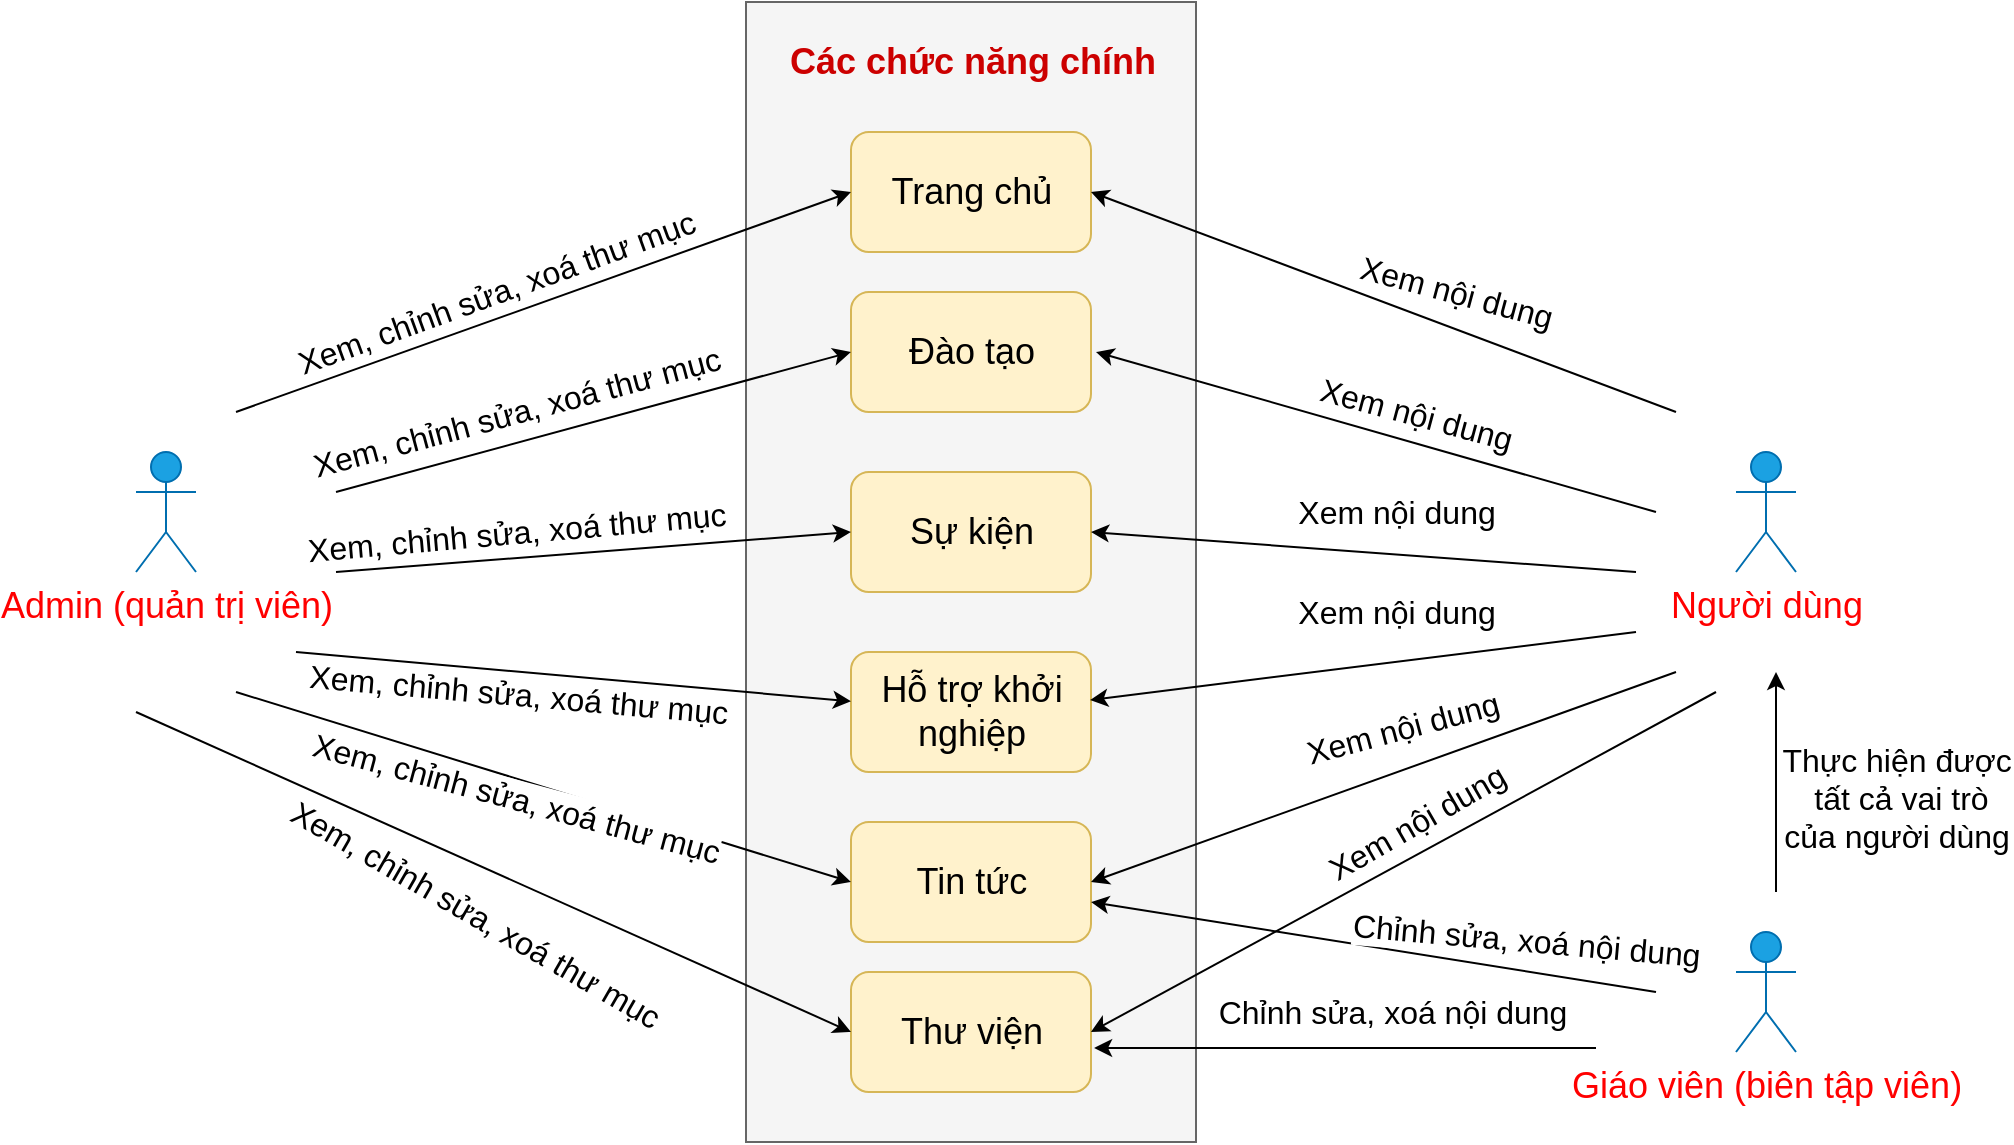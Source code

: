 <mxfile version="14.9.8" type="github">
  <diagram id="pXsemJVguqhCR1URukLD" name="Page-1">
    <mxGraphModel dx="2381" dy="616" grid="1" gridSize="10" guides="1" tooltips="1" connect="1" arrows="1" fold="1" page="1" pageScale="1" pageWidth="827" pageHeight="1169" math="0" shadow="0">
      <root>
        <mxCell id="0" />
        <mxCell id="1" parent="0" />
        <mxCell id="Wvdo1vgkeKQc-Hcm9Mp9-2" value="" style="rounded=0;whiteSpace=wrap;html=1;rotation=90;fillColor=#f5f5f5;strokeColor=#666666;fontColor=#333333;" parent="1" vertex="1">
          <mxGeometry x="142.5" y="287.5" width="570" height="225" as="geometry" />
        </mxCell>
        <mxCell id="Wvdo1vgkeKQc-Hcm9Mp9-3" value="Các chức năng chính" style="text;html=1;resizable=0;autosize=1;align=center;verticalAlign=middle;points=[];rounded=0;fontStyle=1;fontSize=18;fontColor=#CC0000;" parent="1" vertex="1">
          <mxGeometry x="327.5" y="130" width="200" height="30" as="geometry" />
        </mxCell>
        <mxCell id="Wvdo1vgkeKQc-Hcm9Mp9-4" value="Trang chủ" style="rounded=1;whiteSpace=wrap;html=1;fontSize=18;fillColor=#fff2cc;strokeColor=#d6b656;" parent="1" vertex="1">
          <mxGeometry x="367.5" y="180" width="120" height="60" as="geometry" />
        </mxCell>
        <mxCell id="Wvdo1vgkeKQc-Hcm9Mp9-5" value="Đào tạo" style="rounded=1;whiteSpace=wrap;html=1;fontSize=18;fillColor=#fff2cc;strokeColor=#d6b656;" parent="1" vertex="1">
          <mxGeometry x="367.5" y="260" width="120" height="60" as="geometry" />
        </mxCell>
        <mxCell id="Wvdo1vgkeKQc-Hcm9Mp9-6" value="Hỗ trợ khởi nghiệp" style="rounded=1;whiteSpace=wrap;html=1;fontSize=18;fillColor=#fff2cc;strokeColor=#d6b656;" parent="1" vertex="1">
          <mxGeometry x="367.5" y="440" width="120" height="60" as="geometry" />
        </mxCell>
        <mxCell id="Wvdo1vgkeKQc-Hcm9Mp9-9" value="Sự kiện" style="rounded=1;whiteSpace=wrap;html=1;fontSize=18;fillColor=#fff2cc;strokeColor=#d6b656;" parent="1" vertex="1">
          <mxGeometry x="367.5" y="350" width="120" height="60" as="geometry" />
        </mxCell>
        <mxCell id="Wvdo1vgkeKQc-Hcm9Mp9-11" value="Tin tức" style="rounded=1;whiteSpace=wrap;html=1;fontSize=18;fillColor=#fff2cc;strokeColor=#d6b656;" parent="1" vertex="1">
          <mxGeometry x="367.5" y="525" width="120" height="60" as="geometry" />
        </mxCell>
        <mxCell id="Wvdo1vgkeKQc-Hcm9Mp9-12" value="Thư viện" style="rounded=1;whiteSpace=wrap;html=1;fontSize=18;fillColor=#fff2cc;strokeColor=#d6b656;" parent="1" vertex="1">
          <mxGeometry x="367.5" y="600" width="120" height="60" as="geometry" />
        </mxCell>
        <mxCell id="Wvdo1vgkeKQc-Hcm9Mp9-13" value="&lt;font color=&quot;#ff0000&quot;&gt;Admin (quản trị viên)&lt;/font&gt;" style="shape=umlActor;verticalLabelPosition=bottom;verticalAlign=top;html=1;outlineConnect=0;fontSize=18;strokeColor=#006EAF;fillColor=#1ba1e2;fontColor=#ffffff;" parent="1" vertex="1">
          <mxGeometry x="10" y="340" width="30" height="60" as="geometry" />
        </mxCell>
        <mxCell id="Wvdo1vgkeKQc-Hcm9Mp9-14" value="&lt;font color=&quot;#ff0000&quot;&gt;Giáo viên (biên tập viên)&lt;/font&gt;" style="shape=umlActor;verticalLabelPosition=bottom;verticalAlign=top;html=1;outlineConnect=0;fontSize=18;fontColor=#ffffff;fillColor=#1ba1e2;strokeColor=#006EAF;" parent="1" vertex="1">
          <mxGeometry x="810" y="580" width="30" height="60" as="geometry" />
        </mxCell>
        <mxCell id="Wvdo1vgkeKQc-Hcm9Mp9-15" value="&lt;font color=&quot;#ff0000&quot;&gt;Người dùng&lt;/font&gt;" style="shape=umlActor;verticalLabelPosition=bottom;verticalAlign=top;html=1;outlineConnect=0;fontSize=18;fontColor=#ffffff;fillColor=#1ba1e2;strokeColor=#006EAF;" parent="1" vertex="1">
          <mxGeometry x="810" y="340" width="30" height="60" as="geometry" />
        </mxCell>
        <mxCell id="Wvdo1vgkeKQc-Hcm9Mp9-16" value="" style="endArrow=classic;html=1;fontSize=18;fontColor=#CC0000;entryX=0;entryY=0.5;entryDx=0;entryDy=0;" parent="1" target="Wvdo1vgkeKQc-Hcm9Mp9-4" edge="1">
          <mxGeometry width="50" height="50" relative="1" as="geometry">
            <mxPoint x="60" y="320" as="sourcePoint" />
            <mxPoint x="340" y="220" as="targetPoint" />
          </mxGeometry>
        </mxCell>
        <mxCell id="Wvdo1vgkeKQc-Hcm9Mp9-45" value="Xem, chỉnh sửa, xoá thư mục" style="edgeLabel;html=1;align=center;verticalAlign=middle;resizable=0;points=[];fontSize=16;fontColor=#000000;rotation=-20;" parent="Wvdo1vgkeKQc-Hcm9Mp9-16" vertex="1" connectable="0">
          <mxGeometry x="-0.277" relative="1" as="geometry">
            <mxPoint x="19" y="-20" as="offset" />
          </mxGeometry>
        </mxCell>
        <mxCell id="Wvdo1vgkeKQc-Hcm9Mp9-17" value="" style="endArrow=classic;html=1;fontSize=18;fontColor=#CC0000;entryX=0;entryY=0.5;entryDx=0;entryDy=0;" parent="1" target="Wvdo1vgkeKQc-Hcm9Mp9-5" edge="1">
          <mxGeometry width="50" height="50" relative="1" as="geometry">
            <mxPoint x="110" y="360" as="sourcePoint" />
            <mxPoint x="180" y="340" as="targetPoint" />
          </mxGeometry>
        </mxCell>
        <mxCell id="Wvdo1vgkeKQc-Hcm9Mp9-46" value="Xem, chỉnh sửa, xoá thư mục" style="edgeLabel;html=1;align=center;verticalAlign=middle;resizable=0;points=[];fontSize=16;fontColor=#000000;rotation=-15;" parent="Wvdo1vgkeKQc-Hcm9Mp9-17" vertex="1" connectable="0">
          <mxGeometry x="-0.107" y="4" relative="1" as="geometry">
            <mxPoint x="-24" y="-5" as="offset" />
          </mxGeometry>
        </mxCell>
        <mxCell id="Wvdo1vgkeKQc-Hcm9Mp9-18" value="" style="endArrow=classic;html=1;fontSize=18;fontColor=#CC0000;entryX=0;entryY=0.5;entryDx=0;entryDy=0;" parent="1" target="Wvdo1vgkeKQc-Hcm9Mp9-9" edge="1">
          <mxGeometry width="50" height="50" relative="1" as="geometry">
            <mxPoint x="110" y="400" as="sourcePoint" />
            <mxPoint x="250" y="400" as="targetPoint" />
          </mxGeometry>
        </mxCell>
        <mxCell id="Wvdo1vgkeKQc-Hcm9Mp9-47" value="Xem, chỉnh sửa, xoá thư mục" style="edgeLabel;html=1;align=center;verticalAlign=middle;resizable=0;points=[];fontSize=16;fontColor=#000000;rotation=-5;" parent="Wvdo1vgkeKQc-Hcm9Mp9-18" vertex="1" connectable="0">
          <mxGeometry x="0.143" y="3" relative="1" as="geometry">
            <mxPoint x="-57" y="-6" as="offset" />
          </mxGeometry>
        </mxCell>
        <mxCell id="Wvdo1vgkeKQc-Hcm9Mp9-19" value="" style="endArrow=classic;html=1;fontSize=18;fontColor=#CC0000;" parent="1" target="Wvdo1vgkeKQc-Hcm9Mp9-6" edge="1">
          <mxGeometry width="50" height="50" relative="1" as="geometry">
            <mxPoint x="90" y="440" as="sourcePoint" />
            <mxPoint x="250" y="440" as="targetPoint" />
          </mxGeometry>
        </mxCell>
        <mxCell id="Wvdo1vgkeKQc-Hcm9Mp9-49" value="Xem, chỉnh sửa, xoá thư mục" style="edgeLabel;html=1;align=center;verticalAlign=middle;resizable=0;points=[];fontSize=16;fontColor=#000000;rotation=5;" parent="Wvdo1vgkeKQc-Hcm9Mp9-19" vertex="1" connectable="0">
          <mxGeometry x="-0.149" y="-3" relative="1" as="geometry">
            <mxPoint x="-7" y="7" as="offset" />
          </mxGeometry>
        </mxCell>
        <mxCell id="Wvdo1vgkeKQc-Hcm9Mp9-20" value="" style="endArrow=classic;html=1;fontSize=18;fontColor=#CC0000;entryX=0;entryY=0.5;entryDx=0;entryDy=0;" parent="1" target="Wvdo1vgkeKQc-Hcm9Mp9-11" edge="1">
          <mxGeometry width="50" height="50" relative="1" as="geometry">
            <mxPoint x="60" y="460" as="sourcePoint" />
            <mxPoint x="240" y="500" as="targetPoint" />
          </mxGeometry>
        </mxCell>
        <mxCell id="Wvdo1vgkeKQc-Hcm9Mp9-50" value="Xem, chỉnh sửa, xoá thư mục" style="edgeLabel;html=1;align=center;verticalAlign=middle;resizable=0;points=[];fontSize=16;fontColor=#000000;rotation=15;" parent="Wvdo1vgkeKQc-Hcm9Mp9-20" vertex="1" connectable="0">
          <mxGeometry x="0.148" y="2" relative="1" as="geometry">
            <mxPoint x="-37" as="offset" />
          </mxGeometry>
        </mxCell>
        <mxCell id="Wvdo1vgkeKQc-Hcm9Mp9-21" value="" style="endArrow=classic;html=1;fontSize=18;fontColor=#CC0000;entryX=0;entryY=0.5;entryDx=0;entryDy=0;" parent="1" target="Wvdo1vgkeKQc-Hcm9Mp9-12" edge="1">
          <mxGeometry width="50" height="50" relative="1" as="geometry">
            <mxPoint x="10" y="470" as="sourcePoint" />
            <mxPoint x="200" y="570" as="targetPoint" />
          </mxGeometry>
        </mxCell>
        <mxCell id="Wvdo1vgkeKQc-Hcm9Mp9-51" value="Xem, chỉnh sửa, xoá thư mục" style="edgeLabel;html=1;align=center;verticalAlign=middle;resizable=0;points=[];fontSize=16;fontColor=#000000;rotation=30;" parent="Wvdo1vgkeKQc-Hcm9Mp9-21" vertex="1" connectable="0">
          <mxGeometry x="0.303" relative="1" as="geometry">
            <mxPoint x="-63" y="-4" as="offset" />
          </mxGeometry>
        </mxCell>
        <mxCell id="Wvdo1vgkeKQc-Hcm9Mp9-23" value="" style="endArrow=classic;html=1;fontSize=18;fontColor=#CC0000;entryX=1;entryY=0.5;entryDx=0;entryDy=0;" parent="1" target="Wvdo1vgkeKQc-Hcm9Mp9-4" edge="1">
          <mxGeometry x="-0.266" y="-21" width="50" height="50" relative="1" as="geometry">
            <mxPoint x="780" y="320" as="sourcePoint" />
            <mxPoint x="620" y="250" as="targetPoint" />
            <mxPoint as="offset" />
          </mxGeometry>
        </mxCell>
        <mxCell id="Wvdo1vgkeKQc-Hcm9Mp9-31" value="Xem nội dung" style="edgeLabel;html=1;align=center;verticalAlign=middle;resizable=0;points=[];fontSize=16;rotation=15;" parent="Wvdo1vgkeKQc-Hcm9Mp9-23" vertex="1" connectable="0">
          <mxGeometry x="-0.597" relative="1" as="geometry">
            <mxPoint x="-51" y="-38" as="offset" />
          </mxGeometry>
        </mxCell>
        <mxCell id="Wvdo1vgkeKQc-Hcm9Mp9-24" value="" style="endArrow=classic;html=1;fontSize=18;fontColor=#CC0000;" parent="1" edge="1">
          <mxGeometry width="50" height="50" relative="1" as="geometry">
            <mxPoint x="770" y="370" as="sourcePoint" />
            <mxPoint x="490" y="290" as="targetPoint" />
          </mxGeometry>
        </mxCell>
        <mxCell id="Wvdo1vgkeKQc-Hcm9Mp9-32" value="Xem nội dung" style="edgeLabel;html=1;align=center;verticalAlign=middle;resizable=0;points=[];fontSize=16;rotation=15;" parent="Wvdo1vgkeKQc-Hcm9Mp9-24" vertex="1" connectable="0">
          <mxGeometry x="-0.138" y="-3" relative="1" as="geometry">
            <mxPoint y="-12" as="offset" />
          </mxGeometry>
        </mxCell>
        <mxCell id="Wvdo1vgkeKQc-Hcm9Mp9-25" value="" style="endArrow=classic;html=1;fontSize=18;fontColor=#CC0000;entryX=1;entryY=0.5;entryDx=0;entryDy=0;" parent="1" target="Wvdo1vgkeKQc-Hcm9Mp9-9" edge="1">
          <mxGeometry width="50" height="50" relative="1" as="geometry">
            <mxPoint x="760" y="400" as="sourcePoint" />
            <mxPoint x="660" y="400" as="targetPoint" />
          </mxGeometry>
        </mxCell>
        <mxCell id="Wvdo1vgkeKQc-Hcm9Mp9-33" value="Xem nội dung" style="edgeLabel;html=1;align=center;verticalAlign=middle;resizable=0;points=[];fontSize=16;rotation=0;" parent="Wvdo1vgkeKQc-Hcm9Mp9-25" vertex="1" connectable="0">
          <mxGeometry x="-0.171" relative="1" as="geometry">
            <mxPoint x="-7" y="-22" as="offset" />
          </mxGeometry>
        </mxCell>
        <mxCell id="Wvdo1vgkeKQc-Hcm9Mp9-26" value="" style="endArrow=classic;html=1;fontSize=18;fontColor=#CC0000;entryX=0.996;entryY=0.4;entryDx=0;entryDy=0;entryPerimeter=0;" parent="1" target="Wvdo1vgkeKQc-Hcm9Mp9-6" edge="1">
          <mxGeometry width="50" height="50" relative="1" as="geometry">
            <mxPoint x="760" y="430" as="sourcePoint" />
            <mxPoint x="640" y="450" as="targetPoint" />
          </mxGeometry>
        </mxCell>
        <mxCell id="Wvdo1vgkeKQc-Hcm9Mp9-34" value="Xem nội dung" style="edgeLabel;html=1;align=center;verticalAlign=middle;resizable=0;points=[];fontSize=16;rotation=0;" parent="Wvdo1vgkeKQc-Hcm9Mp9-26" vertex="1" connectable="0">
          <mxGeometry x="-0.245" relative="1" as="geometry">
            <mxPoint x="-17" y="-23" as="offset" />
          </mxGeometry>
        </mxCell>
        <mxCell id="Wvdo1vgkeKQc-Hcm9Mp9-27" value="" style="endArrow=classic;html=1;fontSize=18;fontColor=#CC0000;entryX=1;entryY=0.5;entryDx=0;entryDy=0;" parent="1" target="Wvdo1vgkeKQc-Hcm9Mp9-11" edge="1">
          <mxGeometry width="50" height="50" relative="1" as="geometry">
            <mxPoint x="780" y="450" as="sourcePoint" />
            <mxPoint x="500" y="550" as="targetPoint" />
          </mxGeometry>
        </mxCell>
        <mxCell id="Wvdo1vgkeKQc-Hcm9Mp9-35" value="Xem nội dung" style="edgeLabel;html=1;align=center;verticalAlign=middle;resizable=0;points=[];fontSize=16;rotation=-15;" parent="Wvdo1vgkeKQc-Hcm9Mp9-27" vertex="1" connectable="0">
          <mxGeometry x="-0.226" y="-3" relative="1" as="geometry">
            <mxPoint x="-23" y="-10" as="offset" />
          </mxGeometry>
        </mxCell>
        <mxCell id="Wvdo1vgkeKQc-Hcm9Mp9-28" value="" style="endArrow=classic;html=1;fontSize=18;fontColor=#CC0000;entryX=1;entryY=0.5;entryDx=0;entryDy=0;" parent="1" target="Wvdo1vgkeKQc-Hcm9Mp9-12" edge="1">
          <mxGeometry width="50" height="50" relative="1" as="geometry">
            <mxPoint x="800" y="460" as="sourcePoint" />
            <mxPoint x="730" y="535" as="targetPoint" />
          </mxGeometry>
        </mxCell>
        <mxCell id="Wvdo1vgkeKQc-Hcm9Mp9-36" value="Xem nội dung" style="edgeLabel;html=1;align=center;verticalAlign=middle;resizable=0;points=[];fontSize=16;rotation=-30;" parent="Wvdo1vgkeKQc-Hcm9Mp9-28" vertex="1" connectable="0">
          <mxGeometry x="-0.165" y="1" relative="1" as="geometry">
            <mxPoint x="-20" y="-7" as="offset" />
          </mxGeometry>
        </mxCell>
        <mxCell id="Wvdo1vgkeKQc-Hcm9Mp9-38" value="" style="endArrow=classic;html=1;fontSize=17;fontColor=#CC0000;" parent="1" edge="1">
          <mxGeometry width="50" height="50" relative="1" as="geometry">
            <mxPoint x="770" y="610" as="sourcePoint" />
            <mxPoint x="487.5" y="565" as="targetPoint" />
          </mxGeometry>
        </mxCell>
        <mxCell id="Wvdo1vgkeKQc-Hcm9Mp9-43" value="Chỉnh sửa, xoá nội dung" style="edgeLabel;html=1;align=center;verticalAlign=middle;resizable=0;points=[];fontSize=16;fontColor=#000000;rotation=5;" parent="Wvdo1vgkeKQc-Hcm9Mp9-38" vertex="1" connectable="0">
          <mxGeometry x="-0.257" y="-2" relative="1" as="geometry">
            <mxPoint x="40" y="-8" as="offset" />
          </mxGeometry>
        </mxCell>
        <mxCell id="Wvdo1vgkeKQc-Hcm9Mp9-39" value="" style="endArrow=classic;html=1;fontSize=17;fontColor=#CC0000;entryX=1.013;entryY=0.633;entryDx=0;entryDy=0;entryPerimeter=0;" parent="1" target="Wvdo1vgkeKQc-Hcm9Mp9-12" edge="1">
          <mxGeometry width="50" height="50" relative="1" as="geometry">
            <mxPoint x="740" y="638" as="sourcePoint" />
            <mxPoint x="680" y="620" as="targetPoint" />
          </mxGeometry>
        </mxCell>
        <mxCell id="Wvdo1vgkeKQc-Hcm9Mp9-44" value="Chỉnh sửa, xoá nội dung" style="edgeLabel;html=1;align=center;verticalAlign=middle;resizable=0;points=[];fontSize=16;fontColor=#000000;" parent="Wvdo1vgkeKQc-Hcm9Mp9-39" vertex="1" connectable="0">
          <mxGeometry x="-0.119" y="2" relative="1" as="geometry">
            <mxPoint x="8" y="-20" as="offset" />
          </mxGeometry>
        </mxCell>
        <mxCell id="Wvdo1vgkeKQc-Hcm9Mp9-41" value="" style="endArrow=classic;html=1;fontSize=17;fontColor=#CC0000;" parent="1" edge="1">
          <mxGeometry width="50" height="50" relative="1" as="geometry">
            <mxPoint x="830" y="560" as="sourcePoint" />
            <mxPoint x="830" y="450" as="targetPoint" />
          </mxGeometry>
        </mxCell>
        <mxCell id="Wvdo1vgkeKQc-Hcm9Mp9-42" value="Thực hiện được&lt;br style=&quot;font-size: 16px;&quot;&gt;&amp;nbsp;tất cả vai trò&lt;br style=&quot;font-size: 16px;&quot;&gt;của người dùng" style="edgeLabel;html=1;align=center;verticalAlign=middle;resizable=0;points=[];fontSize=16;rotation=0;" parent="Wvdo1vgkeKQc-Hcm9Mp9-41" vertex="1" connectable="0">
          <mxGeometry x="0.527" relative="1" as="geometry">
            <mxPoint x="60" y="37" as="offset" />
          </mxGeometry>
        </mxCell>
      </root>
    </mxGraphModel>
  </diagram>
</mxfile>
